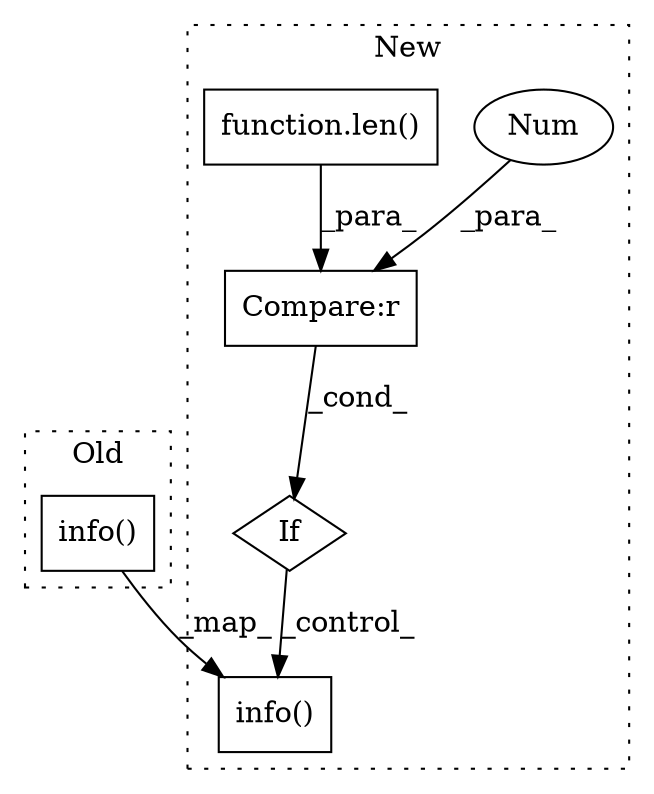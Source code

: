 digraph G {
subgraph cluster0 {
1 [label="info()" a="75" s="13626,13688" l="13,1" shape="box"];
label = "Old";
style="dotted";
}
subgraph cluster1 {
2 [label="info()" a="75" s="13883,13945" l="13,1" shape="box"];
3 [label="If" a="96" s="13656" l="3" shape="diamond"];
4 [label="Compare:r" a="40" s="13659" l="25" shape="box"];
5 [label="Num" a="76" s="13683" l="1" shape="ellipse"];
6 [label="function.len()" a="75" s="13659,13679" l="4,1" shape="box"];
label = "New";
style="dotted";
}
1 -> 2 [label="_map_"];
3 -> 2 [label="_control_"];
4 -> 3 [label="_cond_"];
5 -> 4 [label="_para_"];
6 -> 4 [label="_para_"];
}